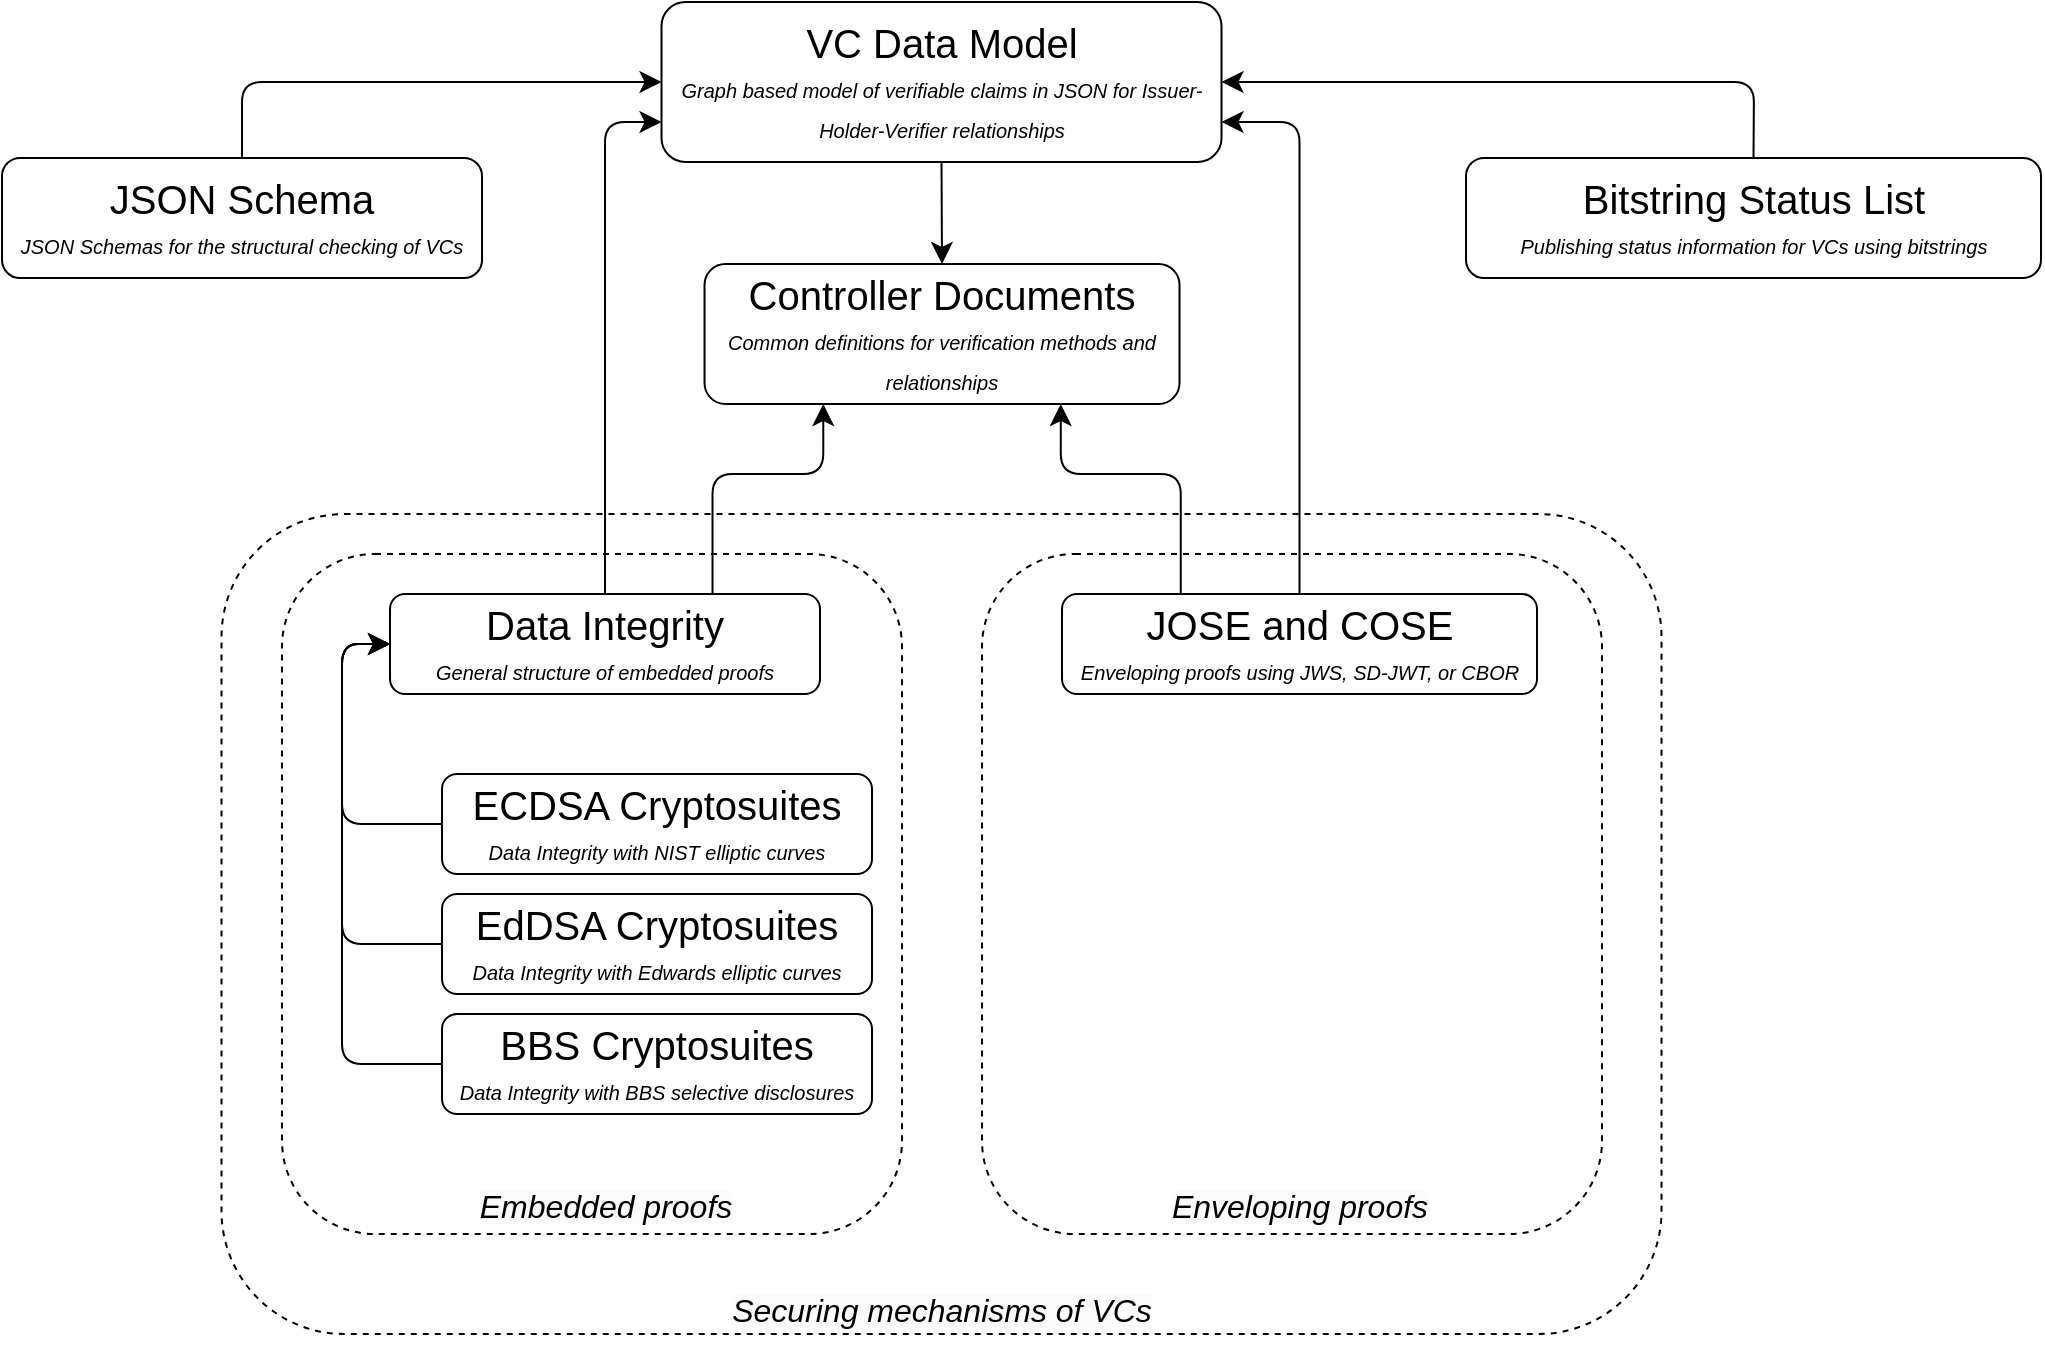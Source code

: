 <mxfile version="24.4.8" type="device">
  <diagram name="Page-1" id="6gULVhWcurzz5zKnDaAR">
    <mxGraphModel dx="1600" dy="1216" grid="1" gridSize="10" guides="1" tooltips="1" connect="1" arrows="1" fold="1" page="1" pageScale="1" pageWidth="1169" pageHeight="827" math="0" shadow="0">
      <root>
        <mxCell id="0" />
        <mxCell id="1" parent="0" />
        <mxCell id="r7VOtmBWi9sTdI5Oyx6i-44" value="" style="rounded=1;whiteSpace=wrap;html=1;fontSize=16;fillColor=none;dashed=1;labelBackgroundColor=none;" parent="1" vertex="1">
          <mxGeometry x="184.755" y="320" width="720" height="410" as="geometry" />
        </mxCell>
        <mxCell id="r7VOtmBWi9sTdI5Oyx6i-20" value="" style="edgeStyle=elbowEdgeStyle;elbow=vertical;endArrow=classic;html=1;curved=0;rounded=1;endSize=8;startSize=8;fontSize=12;exitX=0.5;exitY=0;exitDx=0;exitDy=0;entryX=0;entryY=0.75;entryDx=0;entryDy=0;labelBackgroundColor=none;fontColor=default;" parent="1" source="r7VOtmBWi9sTdI5Oyx6i-2" target="r7VOtmBWi9sTdI5Oyx6i-1" edge="1">
          <mxGeometry width="50" height="50" relative="1" as="geometry">
            <mxPoint x="375.005" y="350" as="sourcePoint" />
            <mxPoint x="425.005" y="300" as="targetPoint" />
            <Array as="points">
              <mxPoint x="390" y="124" />
            </Array>
          </mxGeometry>
        </mxCell>
        <mxCell id="r7VOtmBWi9sTdI5Oyx6i-21" value="" style="edgeStyle=elbowEdgeStyle;elbow=vertical;endArrow=classic;html=1;curved=0;rounded=1;endSize=8;startSize=8;fontSize=12;exitX=0.5;exitY=0;exitDx=0;exitDy=0;entryX=1;entryY=0.75;entryDx=0;entryDy=0;labelBackgroundColor=none;fontColor=default;" parent="1" source="r7VOtmBWi9sTdI5Oyx6i-6" target="r7VOtmBWi9sTdI5Oyx6i-1" edge="1">
          <mxGeometry width="50" height="50" relative="1" as="geometry">
            <mxPoint x="545.005" y="340" as="sourcePoint" />
            <mxPoint x="595.005" y="290" as="targetPoint" />
            <Array as="points">
              <mxPoint x="710" y="124" />
            </Array>
          </mxGeometry>
        </mxCell>
        <mxCell id="r7VOtmBWi9sTdI5Oyx6i-45" value="&lt;i style=&quot;border-color: var(--border-color); color: rgb(0, 0, 0); font-family: Helvetica; font-size: 16px; font-variant-ligatures: normal; font-variant-caps: normal; font-weight: 400; letter-spacing: normal; orphans: 2; text-indent: 0px; text-transform: none; widows: 2; word-spacing: 0px; -webkit-text-stroke-width: 0px; background-color: rgb(251, 251, 251); text-decoration-thickness: initial; text-decoration-style: initial; text-decoration-color: initial;&quot;&gt;Securing mechanisms of VCs&lt;/i&gt;" style="text;whiteSpace=wrap;html=1;fontSize=16;align=center;rounded=1;labelBackgroundColor=none;" parent="1" vertex="1">
          <mxGeometry x="435.005" y="702" width="220" height="40" as="geometry" />
        </mxCell>
        <mxCell id="r7VOtmBWi9sTdI5Oyx6i-34" value="" style="rounded=1;whiteSpace=wrap;html=1;fontSize=16;fillColor=none;dashed=1;labelBackgroundColor=none;" parent="1" vertex="1">
          <mxGeometry x="565.005" y="340" width="310" height="340" as="geometry" />
        </mxCell>
        <UserObject label="&lt;font style=&quot;&quot;&gt;&lt;span style=&quot;font-size: 20px;&quot;&gt;JOSE and COSE&lt;br&gt;&lt;/span&gt;&lt;span style=&quot;font-size: 10px;&quot;&gt;&lt;i&gt;Enveloping proofs using JWS, SD-JWT, or CBOR&lt;/i&gt;&lt;/span&gt;&lt;br&gt;&lt;/font&gt;" link="https://www.w3.org/TR/vc-jose-cose/" linkTarget="_blank" id="r7VOtmBWi9sTdI5Oyx6i-6">
          <mxCell style="rounded=1;whiteSpace=wrap;html=1;fontSize=16;labelBackgroundColor=none;fillColor=none;" parent="1" vertex="1">
            <mxGeometry x="605.005" y="360" width="237.5" height="50" as="geometry" />
          </mxCell>
        </UserObject>
        <mxCell id="r7VOtmBWi9sTdI5Oyx6i-47" value="&lt;i style=&quot;border-color: var(--border-color); color: rgb(0, 0, 0); font-family: Helvetica; font-size: 16px; font-variant-ligatures: normal; font-variant-caps: normal; font-weight: 400; letter-spacing: normal; orphans: 2; text-indent: 0px; text-transform: none; widows: 2; word-spacing: 0px; -webkit-text-stroke-width: 0px; background-color: rgb(251, 251, 251); text-decoration-thickness: initial; text-decoration-style: initial; text-decoration-color: initial;&quot;&gt;Enveloping proofs&lt;/i&gt;" style="text;whiteSpace=wrap;html=1;fontSize=16;align=center;rounded=1;labelBackgroundColor=none;" parent="1" vertex="1">
          <mxGeometry x="613.755" y="650" width="220" height="40" as="geometry" />
        </mxCell>
        <mxCell id="r7VOtmBWi9sTdI5Oyx6i-33" value="" style="rounded=1;whiteSpace=wrap;html=1;fontSize=16;fillColor=none;dashed=1;labelBackgroundColor=none;" parent="1" vertex="1">
          <mxGeometry x="215.005" y="340" width="310" height="340" as="geometry" />
        </mxCell>
        <UserObject label="&lt;span style=&quot;font-size: 20px;&quot;&gt;ECDSA Cryptosuites&lt;/span&gt;&lt;br&gt;&lt;font style=&quot;font-size: 10px;&quot;&gt;&lt;i&gt;Data Integrity with NIST elliptic curves&lt;/i&gt;&lt;/font&gt;" link="https://www.w3.org/TR/vc-di-ecdsa/" linkTarget="_blank" id="r7VOtmBWi9sTdI5Oyx6i-3">
          <mxCell style="rounded=1;whiteSpace=wrap;html=1;fontSize=16;labelBackgroundColor=none;fillColor=none;" parent="1" vertex="1">
            <mxGeometry x="295.005" y="450" width="215" height="50" as="geometry" />
          </mxCell>
        </UserObject>
        <UserObject label="&lt;span style=&quot;font-size: 20px;&quot;&gt;EdDSA Cryptosuites&lt;/span&gt;&lt;br&gt;&lt;font style=&quot;font-size: 10px;&quot;&gt;&lt;i&gt;Data Integrity with Edwards elliptic curves&lt;/i&gt;&lt;/font&gt;" link="https://www.w3.org/TR/vc-di-eddsa/" linkTarget="_blank" id="r7VOtmBWi9sTdI5Oyx6i-4">
          <mxCell style="rounded=1;whiteSpace=wrap;html=1;fontSize=16;labelBackgroundColor=none;fillColor=none;" parent="1" vertex="1">
            <mxGeometry x="295.005" y="510" width="215" height="50" as="geometry" />
          </mxCell>
        </UserObject>
        <UserObject label="&lt;span style=&quot;font-size: 20px;&quot;&gt;BBS Cryptosuites&lt;/span&gt;&lt;br&gt;&lt;font style=&quot;font-size: 10px;&quot;&gt;&lt;i&gt;Data Integrity with BBS selective disclosures&lt;/i&gt;&lt;/font&gt;" link="https://www.w3.org/TR/vc-di-bbs/" linkTarget="_blank" id="r7VOtmBWi9sTdI5Oyx6i-5">
          <mxCell style="rounded=1;whiteSpace=wrap;html=1;fontSize=16;labelBackgroundColor=none;fillColor=none;" parent="1" vertex="1">
            <mxGeometry x="295.005" y="570" width="215" height="50" as="geometry" />
          </mxCell>
        </UserObject>
        <UserObject label="&lt;font style=&quot;font-size: 20px;&quot;&gt;Data Integrity&lt;/font&gt;&lt;br&gt;&lt;font style=&quot;font-size: 10px;&quot;&gt;&lt;i&gt;General structure of embedded proofs&lt;/i&gt;&lt;/font&gt;" link="https://www.w3.org/TR/vc-data-integrity/" linkTarget="_blank" id="r7VOtmBWi9sTdI5Oyx6i-2">
          <mxCell style="rounded=1;whiteSpace=wrap;html=1;fontSize=16;labelBackgroundColor=none;fillColor=none;" parent="1" vertex="1">
            <mxGeometry x="269.005" y="360" width="215" height="50" as="geometry" />
          </mxCell>
        </UserObject>
        <mxCell id="r7VOtmBWi9sTdI5Oyx6i-37" value="" style="edgeStyle=elbowEdgeStyle;elbow=horizontal;endArrow=classic;html=1;curved=0;rounded=1;endSize=8;startSize=8;fontSize=12;entryX=0;entryY=0.5;entryDx=0;entryDy=0;exitX=0;exitY=0.5;exitDx=0;exitDy=0;labelBackgroundColor=none;fontColor=default;" parent="1" source="r7VOtmBWi9sTdI5Oyx6i-3" target="r7VOtmBWi9sTdI5Oyx6i-2" edge="1">
          <mxGeometry width="50" height="50" relative="1" as="geometry">
            <mxPoint x="235.005" y="489" as="sourcePoint" />
            <mxPoint x="285.005" y="439" as="targetPoint" />
            <Array as="points">
              <mxPoint x="245.005" y="430" />
            </Array>
          </mxGeometry>
        </mxCell>
        <mxCell id="r7VOtmBWi9sTdI5Oyx6i-38" value="" style="edgeStyle=elbowEdgeStyle;elbow=horizontal;endArrow=classic;html=1;curved=0;rounded=1;endSize=8;startSize=8;fontSize=12;entryX=0;entryY=0.5;entryDx=0;entryDy=0;exitX=0;exitY=0.5;exitDx=0;exitDy=0;labelBackgroundColor=none;fontColor=default;" parent="1" source="r7VOtmBWi9sTdI5Oyx6i-4" target="r7VOtmBWi9sTdI5Oyx6i-2" edge="1">
          <mxGeometry width="50" height="50" relative="1" as="geometry">
            <mxPoint x="275.005" y="580" as="sourcePoint" />
            <mxPoint x="249.005" y="490" as="targetPoint" />
            <Array as="points">
              <mxPoint x="245.005" y="460" />
            </Array>
          </mxGeometry>
        </mxCell>
        <mxCell id="r7VOtmBWi9sTdI5Oyx6i-39" value="" style="edgeStyle=elbowEdgeStyle;elbow=horizontal;endArrow=classic;html=1;curved=0;rounded=1;endSize=8;startSize=8;fontSize=12;entryX=0;entryY=0.5;entryDx=0;entryDy=0;exitX=0;exitY=0.5;exitDx=0;exitDy=0;labelBackgroundColor=none;fontColor=default;" parent="1" source="r7VOtmBWi9sTdI5Oyx6i-5" target="r7VOtmBWi9sTdI5Oyx6i-2" edge="1">
          <mxGeometry width="50" height="50" relative="1" as="geometry">
            <mxPoint x="275.005" y="600" as="sourcePoint" />
            <mxPoint x="249.005" y="510" as="targetPoint" />
            <Array as="points">
              <mxPoint x="245.005" y="490" />
            </Array>
          </mxGeometry>
        </mxCell>
        <mxCell id="r7VOtmBWi9sTdI5Oyx6i-46" value="&lt;i style=&quot;border-color: var(--border-color); color: rgb(0, 0, 0); font-family: Helvetica; font-size: 16px; font-variant-ligatures: normal; font-variant-caps: normal; font-weight: 400; letter-spacing: normal; orphans: 2; text-indent: 0px; text-transform: none; widows: 2; word-spacing: 0px; -webkit-text-stroke-width: 0px; background-color: rgb(251, 251, 251); text-decoration-thickness: initial; text-decoration-style: initial; text-decoration-color: initial;&quot;&gt;Embedded proofs&lt;/i&gt;" style="text;whiteSpace=wrap;html=1;fontSize=16;align=center;rounded=1;labelBackgroundColor=none;" parent="1" vertex="1">
          <mxGeometry x="266.505" y="650" width="220" height="40" as="geometry" />
        </mxCell>
        <mxCell id="Xbw9OttzSYU2m0TrLEde-5" style="edgeStyle=none;curved=1;rounded=0;orthogonalLoop=1;jettySize=auto;html=1;exitX=0.5;exitY=0;exitDx=0;exitDy=0;entryX=0.5;entryY=1;entryDx=0;entryDy=0;fontSize=12;startSize=8;endSize=8;startArrow=classic;startFill=1;endArrow=none;endFill=0;" parent="1" source="Xbw9OttzSYU2m0TrLEde-2" target="r7VOtmBWi9sTdI5Oyx6i-1" edge="1">
          <mxGeometry relative="1" as="geometry" />
        </mxCell>
        <UserObject label="&lt;font style=&quot;&quot;&gt;&lt;span style=&quot;font-size: 20px;&quot;&gt;Controller Documents&lt;/span&gt;&lt;/font&gt;&lt;div&gt;&lt;font style=&quot;&quot;&gt;&lt;i style=&quot;font-size: 10px;&quot;&gt;Common definitions for verification methods and relationships&lt;/i&gt;&lt;br&gt;&lt;/font&gt;&lt;/div&gt;" link="https://www.w3.org/TR/controller-document/" linkTarget="_blank" id="Xbw9OttzSYU2m0TrLEde-2">
          <mxCell style="rounded=1;whiteSpace=wrap;html=1;fontSize=16;labelBackgroundColor=none;fillColor=none;" parent="1" vertex="1">
            <mxGeometry x="426.26" y="195" width="237.5" height="70" as="geometry" />
          </mxCell>
        </UserObject>
        <UserObject label="&lt;font style=&quot;font-size: 20px;&quot;&gt;VC Data Model&lt;/font&gt;&lt;br&gt;&lt;font style=&quot;font-size: 10px;&quot;&gt;&lt;i&gt;Graph based model of verifiable claims in JSON for Issuer-Holder-Verifier relationships&lt;/i&gt;&lt;/font&gt;" link="https://www.w3.org/TR/vc-data-model-2.0/" linkTarget="_blank" id="r7VOtmBWi9sTdI5Oyx6i-1">
          <mxCell style="rounded=1;whiteSpace=wrap;html=1;fontSize=16;labelBackgroundColor=none;fillColor=none;" parent="1" vertex="1">
            <mxGeometry x="404.755" y="64" width="280" height="80" as="geometry" />
          </mxCell>
        </UserObject>
        <UserObject label="&lt;font style=&quot;&quot;&gt;&lt;span style=&quot;font-size: 20px;&quot;&gt;JSON Schema&lt;br&gt;&lt;/span&gt;&lt;i style=&quot;font-size: 10px;&quot;&gt;JSON Schemas for the structural checking of VCs&lt;/i&gt;&lt;br&gt;&lt;/font&gt;" link="https://www.w3.org/TR/vc-json-schema/" linkTarget="_blank" id="r7VOtmBWi9sTdI5Oyx6i-7">
          <mxCell style="rounded=1;whiteSpace=wrap;html=1;fontSize=16;labelBackgroundColor=none;fillColor=none;" parent="1" vertex="1">
            <mxGeometry x="75.005" y="142" width="240" height="60" as="geometry" />
          </mxCell>
        </UserObject>
        <UserObject label="&lt;font style=&quot;&quot;&gt;&lt;span style=&quot;font-size: 20px;&quot;&gt;Bitstring Status List&lt;br&gt;&lt;/span&gt;&lt;i style=&quot;font-size: 10px;&quot;&gt;Publishing status information for VCs using bitstrings&lt;/i&gt;&lt;br&gt;&lt;/font&gt;" link="https://www.w3.org/TR/vc-bitstring-status-list/" linkTarget="_blank" id="r7VOtmBWi9sTdI5Oyx6i-8">
          <mxCell style="rounded=1;whiteSpace=wrap;html=1;fontSize=16;labelBackgroundColor=none;fillColor=none;" parent="1" vertex="1">
            <mxGeometry x="807.005" y="142" width="287.5" height="60" as="geometry" />
          </mxCell>
        </UserObject>
        <mxCell id="r7VOtmBWi9sTdI5Oyx6i-23" value="" style="edgeStyle=elbowEdgeStyle;elbow=horizontal;endArrow=classic;html=1;curved=0;rounded=1;endSize=8;startSize=8;fontSize=12;exitX=0.5;exitY=0;exitDx=0;exitDy=0;entryX=0;entryY=0.5;entryDx=0;entryDy=0;labelBackgroundColor=none;fontColor=default;" parent="1" source="r7VOtmBWi9sTdI5Oyx6i-7" target="r7VOtmBWi9sTdI5Oyx6i-1" edge="1">
          <mxGeometry width="50" height="50" relative="1" as="geometry">
            <mxPoint x="215.005" y="92" as="sourcePoint" />
            <mxPoint x="265.005" y="42" as="targetPoint" />
            <Array as="points">
              <mxPoint x="195.005" y="132" />
            </Array>
          </mxGeometry>
        </mxCell>
        <mxCell id="r7VOtmBWi9sTdI5Oyx6i-24" value="" style="edgeStyle=elbowEdgeStyle;elbow=horizontal;endArrow=classic;html=1;curved=0;rounded=1;endSize=8;startSize=8;fontSize=12;entryX=1;entryY=0.5;entryDx=0;entryDy=0;exitX=0.5;exitY=0;exitDx=0;exitDy=0;labelBackgroundColor=none;fontColor=default;" parent="1" source="r7VOtmBWi9sTdI5Oyx6i-8" target="r7VOtmBWi9sTdI5Oyx6i-1" edge="1">
          <mxGeometry width="50" height="50" relative="1" as="geometry">
            <mxPoint x="1029.005" y="82" as="sourcePoint" />
            <mxPoint x="735.005" y="22" as="targetPoint" />
            <Array as="points">
              <mxPoint x="951.005" y="132" />
            </Array>
          </mxGeometry>
        </mxCell>
        <mxCell id="Xbw9OttzSYU2m0TrLEde-3" value="" style="edgeStyle=elbowEdgeStyle;elbow=vertical;endArrow=classic;html=1;curved=0;rounded=1;endSize=8;startSize=8;fontSize=12;exitX=0.25;exitY=0;exitDx=0;exitDy=0;entryX=0.75;entryY=1;entryDx=0;entryDy=0;labelBackgroundColor=none;fontColor=default;" parent="1" source="r7VOtmBWi9sTdI5Oyx6i-6" target="Xbw9OttzSYU2m0TrLEde-2" edge="1">
          <mxGeometry width="50" height="50" relative="1" as="geometry">
            <mxPoint x="759" y="366" as="sourcePoint" />
            <mxPoint x="720" y="130" as="targetPoint" />
            <Array as="points">
              <mxPoint x="630" y="300" />
            </Array>
          </mxGeometry>
        </mxCell>
        <mxCell id="Xbw9OttzSYU2m0TrLEde-4" value="" style="edgeStyle=elbowEdgeStyle;elbow=vertical;endArrow=classic;html=1;curved=0;rounded=1;endSize=8;startSize=8;fontSize=12;exitX=0.75;exitY=0;exitDx=0;exitDy=0;entryX=0.25;entryY=1;entryDx=0;entryDy=0;labelBackgroundColor=none;fontColor=default;" parent="1" source="r7VOtmBWi9sTdI5Oyx6i-2" target="Xbw9OttzSYU2m0TrLEde-2" edge="1">
          <mxGeometry width="50" height="50" relative="1" as="geometry">
            <mxPoint x="530" y="360" as="sourcePoint" />
            <mxPoint x="470" y="280" as="targetPoint" />
            <Array as="points">
              <mxPoint x="386" y="300" />
            </Array>
          </mxGeometry>
        </mxCell>
      </root>
    </mxGraphModel>
  </diagram>
</mxfile>
